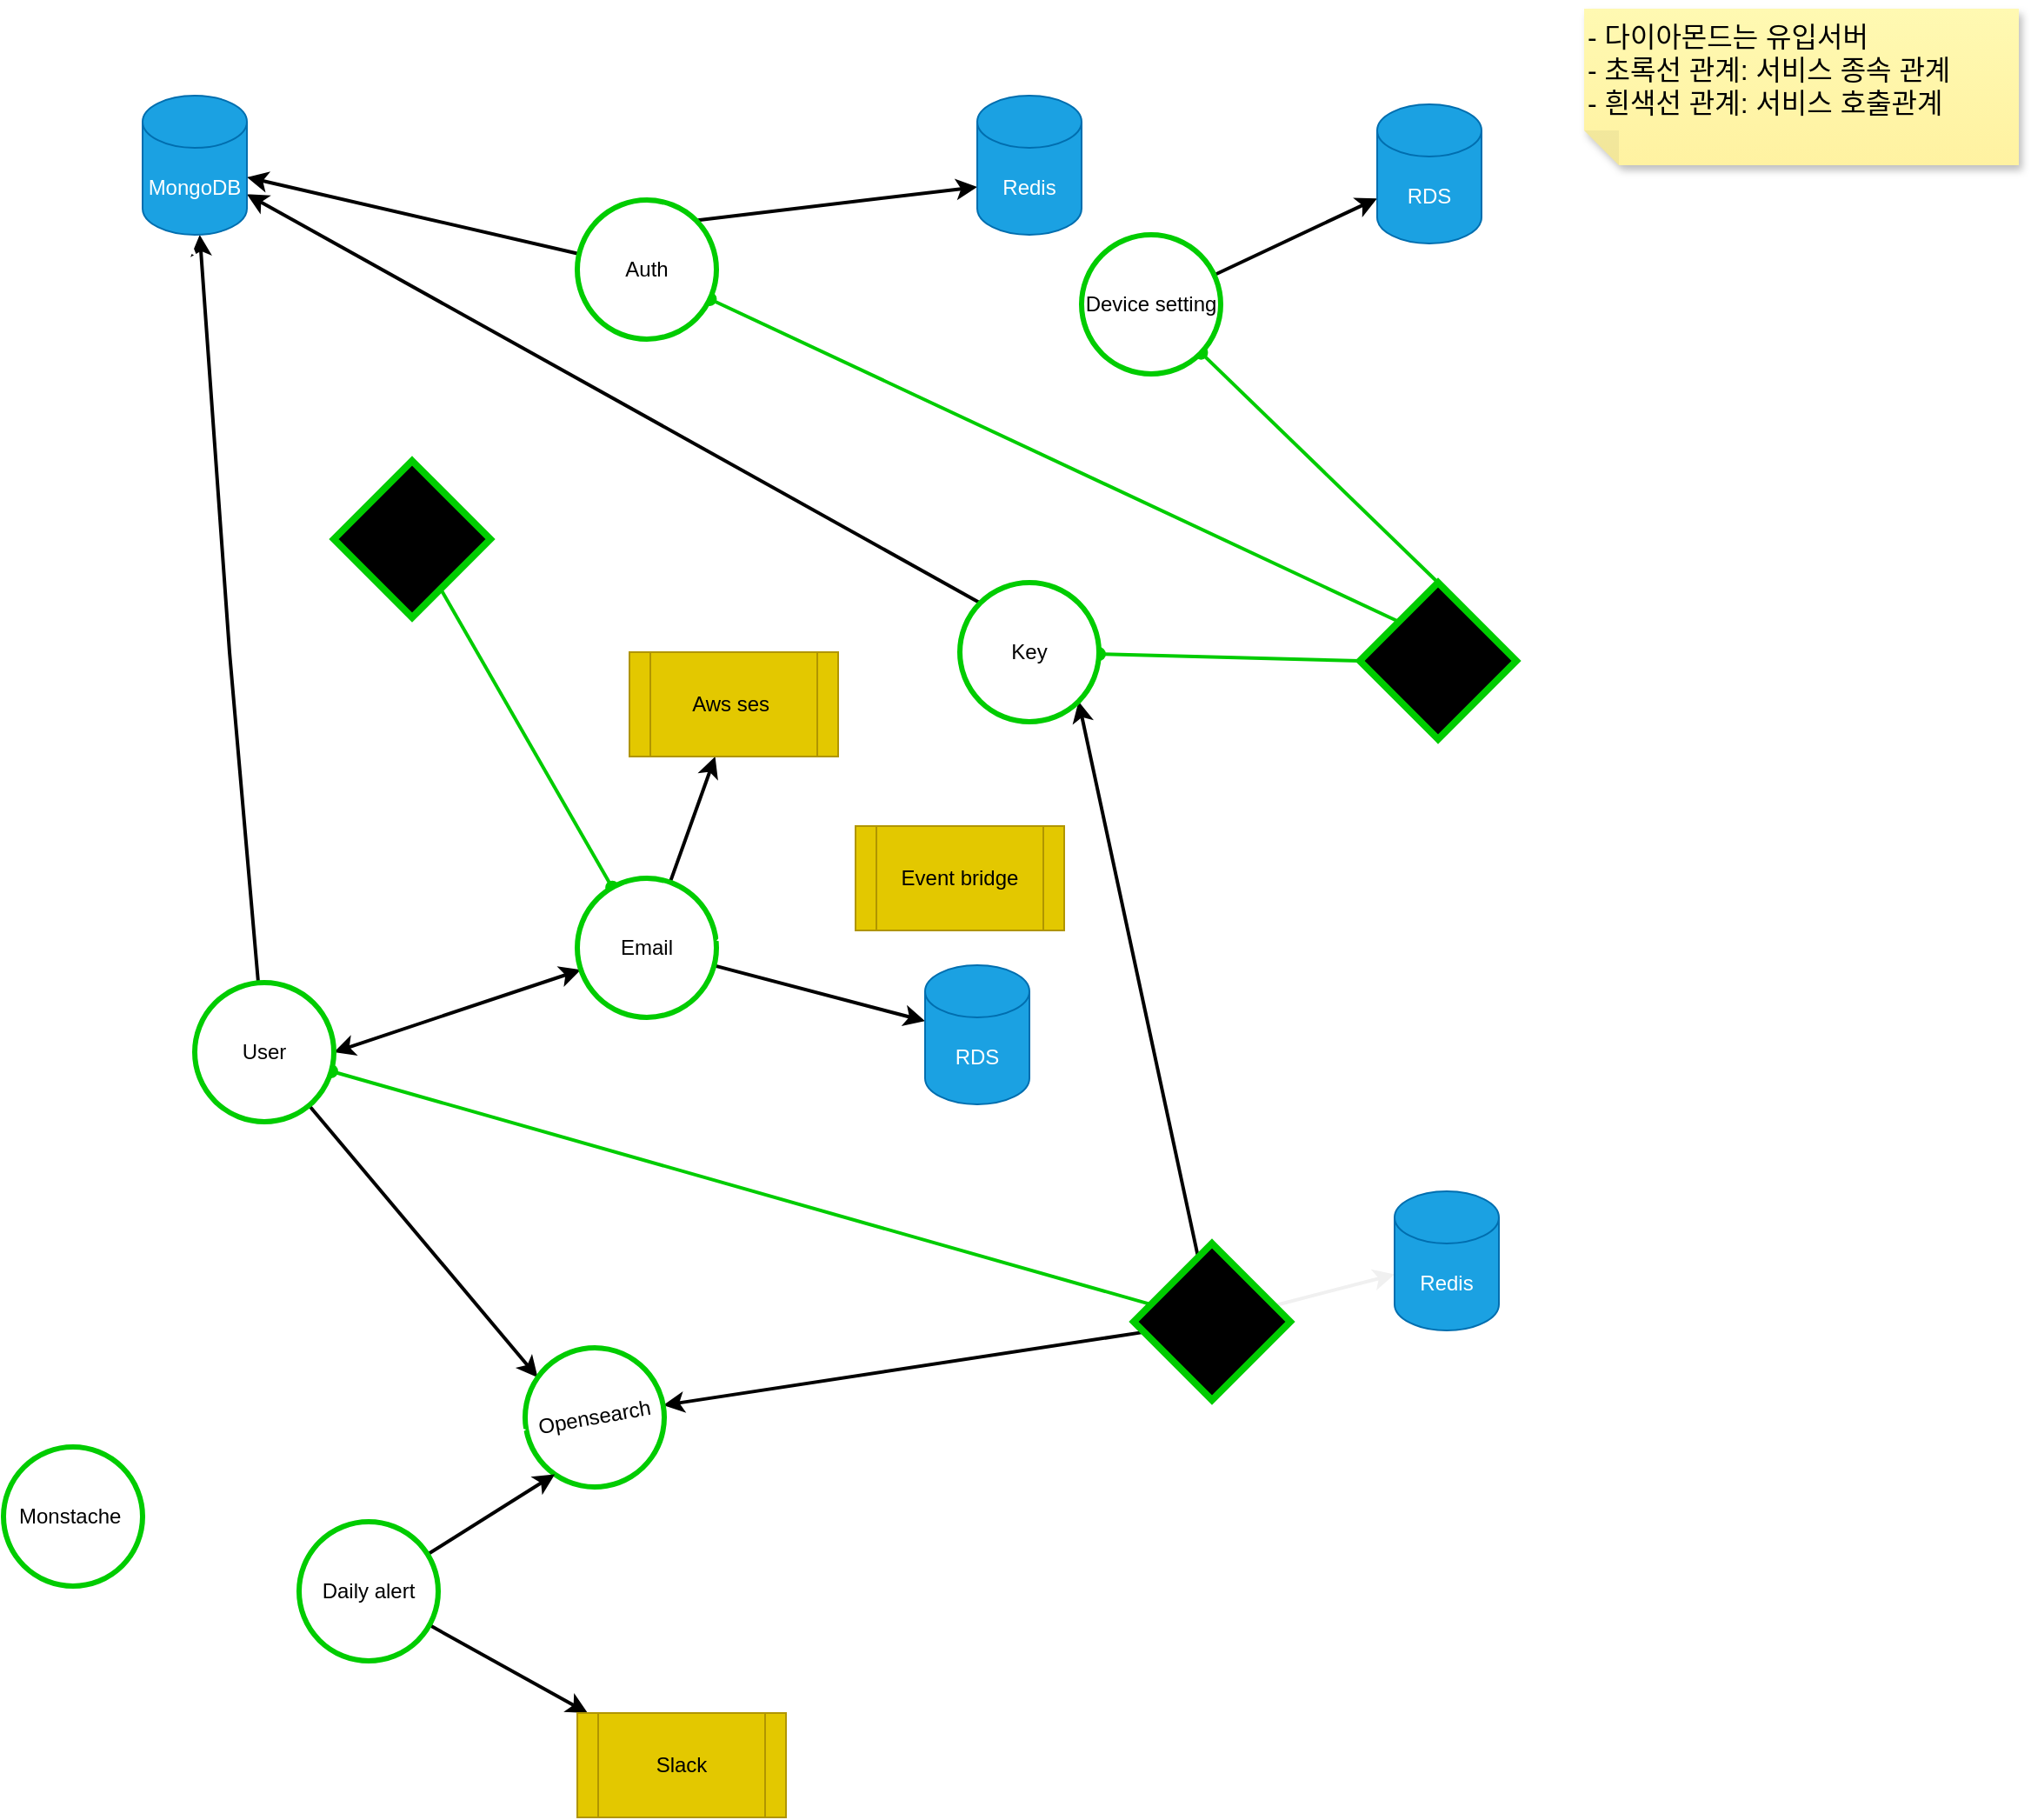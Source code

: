 <mxfile version="16.5.3" type="github">
  <diagram id="fEmHT7kOdsoCuKjdsANc" name="Page-1">
    <mxGraphModel dx="1468" dy="1770" grid="1" gridSize="10" guides="1" tooltips="1" connect="1" arrows="1" fold="1" page="1" pageScale="1" pageWidth="1654" pageHeight="1169" math="0" shadow="0">
      <root>
        <mxCell id="0" />
        <mxCell id="1" parent="0" />
        <mxCell id="My-nLLBE2OA9j9z7y-mx-7" value="" style="rounded=0;orthogonalLoop=1;jettySize=auto;html=1;strokeWidth=2;fillColor=#e51400;strokeColor=#00CC00;endArrow=oval;endFill=1;" parent="1" source="My-nLLBE2OA9j9z7y-mx-1" target="My-nLLBE2OA9j9z7y-mx-4" edge="1">
          <mxGeometry relative="1" as="geometry" />
        </mxCell>
        <mxCell id="My-nLLBE2OA9j9z7y-mx-24" style="rounded=0;orthogonalLoop=1;jettySize=auto;html=1;entryX=0.5;entryY=1;entryDx=0;entryDy=0;strokeWidth=2;strokeColor=#FFFFFF;endArrow=classic;endFill=1;" parent="1" source="My-nLLBE2OA9j9z7y-mx-1" target="My-nLLBE2OA9j9z7y-mx-10" edge="1">
          <mxGeometry relative="1" as="geometry" />
        </mxCell>
        <mxCell id="BwwPgPFtUyIt0dPUlxsC-3" style="edgeStyle=none;orthogonalLoop=1;jettySize=auto;html=1;entryX=1;entryY=0;entryDx=0;entryDy=0;startArrow=none;startFill=0;elbow=vertical;strokeWidth=2;endArrow=classic;endFill=1;strokeColor=#FFFFFF;" parent="1" source="My-nLLBE2OA9j9z7y-mx-1" target="My-nLLBE2OA9j9z7y-mx-8" edge="1">
          <mxGeometry relative="1" as="geometry" />
        </mxCell>
        <mxCell id="My-nLLBE2OA9j9z7y-mx-1" value="Admin" style="rhombus;whiteSpace=wrap;html=1;strokeColor=#00CC00;strokeWidth=4;gradientColor=none;fillColor=#000000;aspect=fixed;" parent="1" vertex="1">
          <mxGeometry x="200" y="260" width="90" height="90" as="geometry" />
        </mxCell>
        <mxCell id="My-nLLBE2OA9j9z7y-mx-9" value="" style="rounded=0;orthogonalLoop=1;jettySize=auto;html=1;strokeWidth=2;strokeColor=#00CC00;endArrow=oval;endFill=1;" parent="1" source="My-nLLBE2OA9j9z7y-mx-2" target="My-nLLBE2OA9j9z7y-mx-8" edge="1">
          <mxGeometry relative="1" as="geometry" />
        </mxCell>
        <mxCell id="My-nLLBE2OA9j9z7y-mx-26" style="edgeStyle=none;orthogonalLoop=1;jettySize=auto;html=1;entryX=1;entryY=0;entryDx=0;entryDy=0;startArrow=none;startFill=0;elbow=vertical;strokeWidth=2;" parent="1" source="My-nLLBE2OA9j9z7y-mx-2" target="My-nLLBE2OA9j9z7y-mx-10" edge="1">
          <mxGeometry relative="1" as="geometry" />
        </mxCell>
        <mxCell id="My-nLLBE2OA9j9z7y-mx-27" style="edgeStyle=none;orthogonalLoop=1;jettySize=auto;html=1;entryX=1;entryY=0.5;entryDx=0;entryDy=0;startArrow=none;startFill=0;elbow=vertical;strokeWidth=2;" parent="1" source="My-nLLBE2OA9j9z7y-mx-2" target="My-nLLBE2OA9j9z7y-mx-20" edge="1">
          <mxGeometry relative="1" as="geometry" />
        </mxCell>
        <mxCell id="My-nLLBE2OA9j9z7y-mx-30" value="" style="edgeStyle=none;orthogonalLoop=1;jettySize=auto;html=1;startArrow=none;startFill=0;elbow=vertical;strokeColor=#F0F0F0;strokeWidth=2;" parent="1" source="My-nLLBE2OA9j9z7y-mx-2" target="My-nLLBE2OA9j9z7y-mx-29" edge="1">
          <mxGeometry relative="1" as="geometry" />
        </mxCell>
        <mxCell id="RpnBOwdHUaDScRDf1t51-14" style="edgeStyle=none;shape=connector;curved=1;rounded=0;orthogonalLoop=1;jettySize=auto;html=1;entryX=1;entryY=1;entryDx=0;entryDy=0;labelBackgroundColor=default;fontFamily=Helvetica;fontSize=11;fontColor=#000000;endArrow=classic;endFill=1;startSize=14;endSize=6;sourcePerimeterSpacing=8;targetPerimeterSpacing=8;strokeColor=#FFFFFF;strokeWidth=2;exitX=0;exitY=0;exitDx=0;exitDy=0;" edge="1" parent="1" source="My-nLLBE2OA9j9z7y-mx-2" target="My-nLLBE2OA9j9z7y-mx-4">
          <mxGeometry relative="1" as="geometry" />
        </mxCell>
        <mxCell id="My-nLLBE2OA9j9z7y-mx-2" value="Manage" style="rhombus;whiteSpace=wrap;html=1;strokeColor=#00CC00;strokeWidth=4;fillColor=#000000;aspect=fixed;" parent="1" vertex="1">
          <mxGeometry x="660" y="710" width="90" height="90" as="geometry" />
        </mxCell>
        <mxCell id="My-nLLBE2OA9j9z7y-mx-17" value="" style="rounded=0;orthogonalLoop=1;jettySize=auto;html=1;exitX=1;exitY=0.5;exitDx=0;exitDy=0;strokeWidth=2;fillColor=#e51400;strokeColor=#00CC00;endArrow=oval;endFill=1;" parent="1" source="My-nLLBE2OA9j9z7y-mx-3" target="My-nLLBE2OA9j9z7y-mx-10" edge="1">
          <mxGeometry relative="1" as="geometry" />
        </mxCell>
        <mxCell id="My-nLLBE2OA9j9z7y-mx-18" value="" style="rounded=0;orthogonalLoop=1;jettySize=auto;html=1;exitX=1;exitY=1;exitDx=0;exitDy=0;strokeWidth=2;fillColor=#e51400;strokeColor=#00CC00;endArrow=oval;endFill=1;" parent="1" source="My-nLLBE2OA9j9z7y-mx-3" target="My-nLLBE2OA9j9z7y-mx-11" edge="1">
          <mxGeometry relative="1" as="geometry" />
        </mxCell>
        <mxCell id="My-nLLBE2OA9j9z7y-mx-3" value="Auth" style="rhombus;whiteSpace=wrap;html=1;direction=west;rotation=0;strokeColor=#00CC00;strokeWidth=4;fillColor=#000000;" parent="1" vertex="1">
          <mxGeometry x="790" y="330" width="90" height="90" as="geometry" />
        </mxCell>
        <mxCell id="My-nLLBE2OA9j9z7y-mx-6" value="" style="rounded=0;orthogonalLoop=1;jettySize=auto;html=1;strokeWidth=2;" parent="1" source="My-nLLBE2OA9j9z7y-mx-4" target="My-nLLBE2OA9j9z7y-mx-5" edge="1">
          <mxGeometry relative="1" as="geometry" />
        </mxCell>
        <mxCell id="My-nLLBE2OA9j9z7y-mx-25" style="rounded=0;orthogonalLoop=1;jettySize=auto;html=1;entryX=1;entryY=0.5;entryDx=0;entryDy=0;startArrow=classic;startFill=1;strokeWidth=2;" parent="1" source="My-nLLBE2OA9j9z7y-mx-4" target="My-nLLBE2OA9j9z7y-mx-8" edge="1">
          <mxGeometry relative="1" as="geometry" />
        </mxCell>
        <mxCell id="My-nLLBE2OA9j9z7y-mx-39" value="" style="edgeStyle=none;orthogonalLoop=1;jettySize=auto;html=1;startArrow=none;startFill=0;elbow=vertical;strokeWidth=2;" parent="1" source="My-nLLBE2OA9j9z7y-mx-4" target="My-nLLBE2OA9j9z7y-mx-38" edge="1">
          <mxGeometry relative="1" as="geometry" />
        </mxCell>
        <mxCell id="My-nLLBE2OA9j9z7y-mx-4" value="Email" style="ellipse;whiteSpace=wrap;html=1;aspect=fixed;strokeColor=#00CC00;strokeWidth=3;" parent="1" vertex="1">
          <mxGeometry x="340" y="500" width="80" height="80" as="geometry" />
        </mxCell>
        <mxCell id="My-nLLBE2OA9j9z7y-mx-5" value="RDS" style="shape=cylinder3;whiteSpace=wrap;html=1;boundedLbl=1;backgroundOutline=1;size=15;fillColor=#1ba1e2;strokeColor=#006EAF;fontColor=#ffffff;" parent="1" vertex="1">
          <mxGeometry x="540" y="550" width="60" height="80" as="geometry" />
        </mxCell>
        <mxCell id="My-nLLBE2OA9j9z7y-mx-13" value="" style="rounded=0;orthogonalLoop=1;jettySize=auto;html=1;strokeWidth=2;" parent="1" source="My-nLLBE2OA9j9z7y-mx-8" target="My-nLLBE2OA9j9z7y-mx-12" edge="1">
          <mxGeometry relative="1" as="geometry">
            <Array as="points">
              <mxPoint x="140" y="370" />
            </Array>
          </mxGeometry>
        </mxCell>
        <mxCell id="BwwPgPFtUyIt0dPUlxsC-2" style="edgeStyle=none;orthogonalLoop=1;jettySize=auto;html=1;entryX=0;entryY=0;entryDx=0;entryDy=0;startArrow=none;startFill=0;elbow=vertical;strokeWidth=2;" parent="1" source="My-nLLBE2OA9j9z7y-mx-8" target="My-nLLBE2OA9j9z7y-mx-20" edge="1">
          <mxGeometry relative="1" as="geometry">
            <Array as="points" />
          </mxGeometry>
        </mxCell>
        <mxCell id="My-nLLBE2OA9j9z7y-mx-8" value="User" style="ellipse;whiteSpace=wrap;html=1;aspect=fixed;strokeColor=#00CC00;strokeWidth=3;" parent="1" vertex="1">
          <mxGeometry x="120" y="560" width="80" height="80" as="geometry" />
        </mxCell>
        <mxCell id="My-nLLBE2OA9j9z7y-mx-19" value="" style="rounded=0;orthogonalLoop=1;jettySize=auto;html=1;exitX=0;exitY=1;exitDx=0;exitDy=0;strokeWidth=2;" parent="1" source="My-nLLBE2OA9j9z7y-mx-10" target="My-nLLBE2OA9j9z7y-mx-12" edge="1">
          <mxGeometry relative="1" as="geometry" />
        </mxCell>
        <mxCell id="My-nLLBE2OA9j9z7y-mx-10" value="Key" style="ellipse;whiteSpace=wrap;html=1;aspect=fixed;direction=south;strokeColor=#00CC00;strokeWidth=3;" parent="1" vertex="1">
          <mxGeometry x="560" y="330" width="80" height="80" as="geometry" />
        </mxCell>
        <mxCell id="My-nLLBE2OA9j9z7y-mx-15" value="" style="rounded=0;orthogonalLoop=1;jettySize=auto;html=1;strokeWidth=2;" parent="1" source="My-nLLBE2OA9j9z7y-mx-11" target="My-nLLBE2OA9j9z7y-mx-12" edge="1">
          <mxGeometry relative="1" as="geometry" />
        </mxCell>
        <mxCell id="My-nLLBE2OA9j9z7y-mx-49" value="" style="edgeStyle=none;orthogonalLoop=1;jettySize=auto;html=1;startArrow=none;startFill=0;elbow=vertical;strokeWidth=2;exitX=0.5;exitY=1;exitDx=0;exitDy=0;fillColor=#cdeb8b;strokeColor=#00CC00;endArrow=oval;endFill=1;" parent="1" source="My-nLLBE2OA9j9z7y-mx-3" target="My-nLLBE2OA9j9z7y-mx-48" edge="1">
          <mxGeometry relative="1" as="geometry" />
        </mxCell>
        <mxCell id="RpnBOwdHUaDScRDf1t51-8" value="" style="edgeStyle=none;curved=1;rounded=0;orthogonalLoop=1;jettySize=auto;html=1;fontColor=#000000;endArrow=classic;startSize=14;endSize=6;sourcePerimeterSpacing=8;targetPerimeterSpacing=8;strokeWidth=2;entryX=0;entryY=0;entryDx=0;entryDy=52.5;entryPerimeter=0;endFill=1;exitX=1;exitY=0;exitDx=0;exitDy=0;" edge="1" parent="1" source="My-nLLBE2OA9j9z7y-mx-11" target="My-nLLBE2OA9j9z7y-mx-28">
          <mxGeometry relative="1" as="geometry">
            <mxPoint x="480" y="140" as="sourcePoint" />
          </mxGeometry>
        </mxCell>
        <mxCell id="My-nLLBE2OA9j9z7y-mx-11" value="Auth" style="ellipse;whiteSpace=wrap;html=1;aspect=fixed;strokeColor=#00CC00;strokeWidth=3;" parent="1" vertex="1">
          <mxGeometry x="340" y="110" width="80" height="80" as="geometry" />
        </mxCell>
        <mxCell id="My-nLLBE2OA9j9z7y-mx-42" value="" style="edgeStyle=none;orthogonalLoop=1;jettySize=auto;html=1;startArrow=none;startFill=0;elbow=vertical;strokeWidth=2;fillColor=#1ba1e2;strokeColor=#FFFFFF;" parent="1" source="My-nLLBE2OA9j9z7y-mx-41" target="My-nLLBE2OA9j9z7y-mx-12" edge="1">
          <mxGeometry relative="1" as="geometry" />
        </mxCell>
        <mxCell id="My-nLLBE2OA9j9z7y-mx-12" value="MongoDB" style="shape=cylinder3;whiteSpace=wrap;html=1;boundedLbl=1;backgroundOutline=1;size=15;fillColor=#1ba1e2;strokeColor=#006EAF;fontColor=#ffffff;" parent="1" vertex="1">
          <mxGeometry x="90" y="50" width="60" height="80" as="geometry" />
        </mxCell>
        <mxCell id="My-nLLBE2OA9j9z7y-mx-20" value="Opensearch" style="ellipse;whiteSpace=wrap;html=1;aspect=fixed;rotation=-10;strokeColor=#00CC00;strokeWidth=3;" parent="1" vertex="1">
          <mxGeometry x="310" y="770" width="80" height="80" as="geometry" />
        </mxCell>
        <mxCell id="My-nLLBE2OA9j9z7y-mx-28" value="Redis" style="shape=cylinder3;whiteSpace=wrap;html=1;boundedLbl=1;backgroundOutline=1;size=15;direction=east;fillColor=#1ba1e2;strokeColor=#006EAF;fontColor=#ffffff;" parent="1" vertex="1">
          <mxGeometry x="570" y="50" width="60" height="80" as="geometry" />
        </mxCell>
        <mxCell id="My-nLLBE2OA9j9z7y-mx-29" value="Redis" style="shape=cylinder3;whiteSpace=wrap;html=1;boundedLbl=1;backgroundOutline=1;size=15;fillColor=#1ba1e2;strokeColor=#006EAF;fontColor=#ffffff;" parent="1" vertex="1">
          <mxGeometry x="810" y="680" width="60" height="80" as="geometry" />
        </mxCell>
        <mxCell id="My-nLLBE2OA9j9z7y-mx-38" value="Aws ses&amp;nbsp;" style="shape=process;whiteSpace=wrap;html=1;backgroundOutline=1;fillColor=#e3c800;fontColor=#000000;strokeColor=#B09500;" parent="1" vertex="1">
          <mxGeometry x="370" y="370" width="120" height="60" as="geometry" />
        </mxCell>
        <mxCell id="My-nLLBE2OA9j9z7y-mx-43" value="" style="edgeStyle=none;orthogonalLoop=1;jettySize=auto;html=1;startArrow=none;startFill=0;elbow=vertical;entryX=0;entryY=0.5;entryDx=0;entryDy=0;endSize=6;strokeWidth=2;fillColor=#1ba1e2;strokeColor=#FFFFFF;" parent="1" source="My-nLLBE2OA9j9z7y-mx-41" target="My-nLLBE2OA9j9z7y-mx-20" edge="1">
          <mxGeometry relative="1" as="geometry" />
        </mxCell>
        <mxCell id="My-nLLBE2OA9j9z7y-mx-41" value="Monstache&amp;nbsp;" style="ellipse;whiteSpace=wrap;html=1;aspect=fixed;strokeWidth=3;strokeColor=#00CC00;" parent="1" vertex="1">
          <mxGeometry x="10" y="827" width="80" height="80" as="geometry" />
        </mxCell>
        <mxCell id="My-nLLBE2OA9j9z7y-mx-45" style="edgeStyle=none;orthogonalLoop=1;jettySize=auto;html=1;entryX=0;entryY=1;entryDx=0;entryDy=0;startArrow=none;startFill=0;elbow=vertical;strokeWidth=2;" parent="1" source="My-nLLBE2OA9j9z7y-mx-44" target="My-nLLBE2OA9j9z7y-mx-20" edge="1">
          <mxGeometry relative="1" as="geometry" />
        </mxCell>
        <mxCell id="My-nLLBE2OA9j9z7y-mx-47" value="" style="edgeStyle=none;orthogonalLoop=1;jettySize=auto;html=1;startArrow=none;startFill=0;elbow=vertical;strokeWidth=2;" parent="1" source="My-nLLBE2OA9j9z7y-mx-44" target="My-nLLBE2OA9j9z7y-mx-46" edge="1">
          <mxGeometry relative="1" as="geometry" />
        </mxCell>
        <mxCell id="My-nLLBE2OA9j9z7y-mx-44" value="Daily alert" style="ellipse;whiteSpace=wrap;html=1;aspect=fixed;strokeColor=#00CC00;strokeWidth=3;" parent="1" vertex="1">
          <mxGeometry x="180" y="870" width="80" height="80" as="geometry" />
        </mxCell>
        <mxCell id="My-nLLBE2OA9j9z7y-mx-46" value="Slack" style="shape=process;whiteSpace=wrap;html=1;backgroundOutline=1;fillColor=#e3c800;fontColor=#000000;strokeColor=#B09500;" parent="1" vertex="1">
          <mxGeometry x="340" y="980" width="120" height="60" as="geometry" />
        </mxCell>
        <mxCell id="My-nLLBE2OA9j9z7y-mx-51" value="" style="edgeStyle=none;orthogonalLoop=1;jettySize=auto;html=1;startArrow=none;startFill=0;elbow=vertical;strokeWidth=2;" parent="1" source="My-nLLBE2OA9j9z7y-mx-48" target="My-nLLBE2OA9j9z7y-mx-50" edge="1">
          <mxGeometry relative="1" as="geometry" />
        </mxCell>
        <mxCell id="My-nLLBE2OA9j9z7y-mx-48" value="Device setting" style="ellipse;whiteSpace=wrap;html=1;aspect=fixed;strokeColor=#00CC00;strokeWidth=3;" parent="1" vertex="1">
          <mxGeometry x="630" y="130" width="80" height="80" as="geometry" />
        </mxCell>
        <mxCell id="My-nLLBE2OA9j9z7y-mx-50" value="RDS" style="shape=cylinder3;whiteSpace=wrap;html=1;boundedLbl=1;backgroundOutline=1;size=15;fillColor=#1ba1e2;strokeColor=#006EAF;fontColor=#ffffff;" parent="1" vertex="1">
          <mxGeometry x="800" y="55" width="60" height="80" as="geometry" />
        </mxCell>
        <mxCell id="RpnBOwdHUaDScRDf1t51-12" value="" style="edgeStyle=none;curved=1;rounded=0;orthogonalLoop=1;jettySize=auto;html=1;fontColor=#000000;endArrow=classic;endFill=1;startSize=14;endSize=6;sourcePerimeterSpacing=8;targetPerimeterSpacing=8;strokeColor=#FFFFFF;strokeWidth=2;exitX=0;exitY=0.5;exitDx=0;exitDy=0;exitPerimeter=0;" edge="1" parent="1" source="RpnBOwdHUaDScRDf1t51-10">
          <mxGeometry relative="1" as="geometry">
            <mxPoint x="420" y="536" as="targetPoint" />
          </mxGeometry>
        </mxCell>
        <mxCell id="RpnBOwdHUaDScRDf1t51-10" value="Event bridge" style="shape=process;whiteSpace=wrap;html=1;backgroundOutline=1;fillColor=#e3c800;strokeColor=#B09500;fontColor=#000000;" vertex="1" parent="1">
          <mxGeometry x="500" y="470" width="120" height="60" as="geometry" />
        </mxCell>
        <mxCell id="RpnBOwdHUaDScRDf1t51-16" value="- 다이아몬드는 유입서버&lt;br&gt;- 초록선 관계: 서비스 종속 관계&lt;br&gt;- 흰색선 관계: 서비스 호출관계" style="shape=note;whiteSpace=wrap;html=1;backgroundOutline=1;fontColor=#000000;darkOpacity=0.05;fillColor=#FFF9B2;strokeColor=none;fillStyle=solid;direction=west;gradientDirection=north;gradientColor=#FFF2A1;shadow=1;size=20;pointerEvents=1;hachureGap=4;fontFamily=Helvetica;fontSize=16;align=left;verticalAlign=top;" vertex="1" parent="1">
          <mxGeometry x="919" width="250" height="90" as="geometry" />
        </mxCell>
      </root>
    </mxGraphModel>
  </diagram>
</mxfile>

